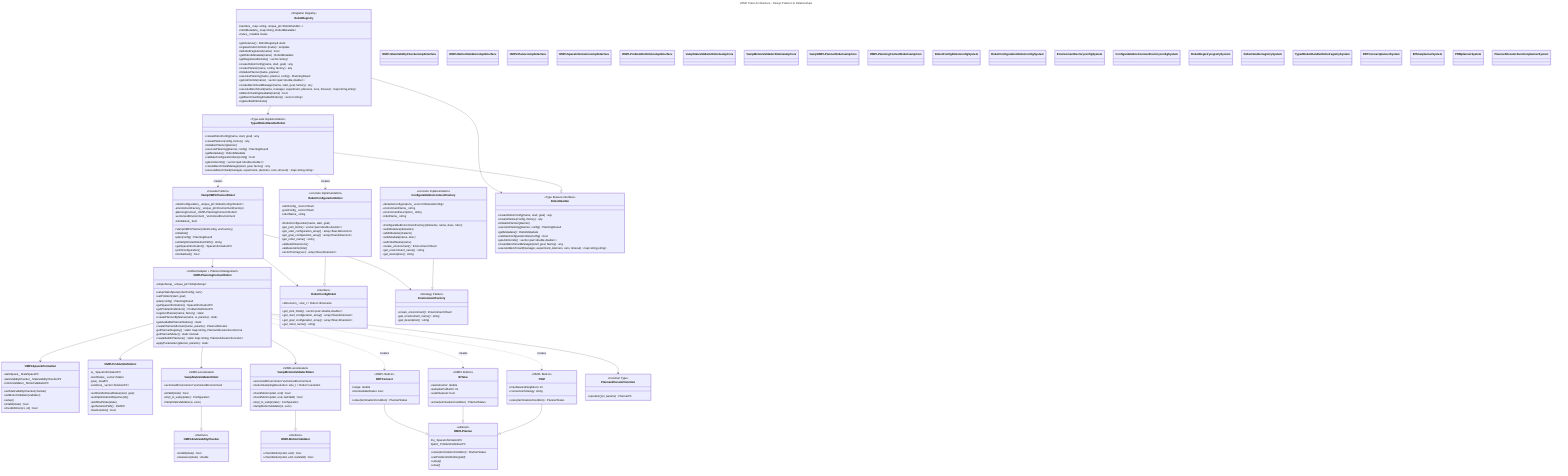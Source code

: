 ---
title: "VAMP Class Architecture - Design Patterns & Relationships"
---
classDiagram
    %% OMPL Foundation Interfaces
    class OMPLStateValidityChecker {
        <<interface>>
        +isValid(state) bool*
        +clearance(state) double
    }
    
    class OMPLMotionValidator {
        <<interface>>
        +checkMotion(start, end) bool*
        +checkMotion(start, end, lastValid) bool*
    }
    
    class OMPLPlanner {
        <<abstract>>
        +solve(terminationCondition) PlannerStatus*
        +setProblemDefinition(pdef)*
        +setup()*
        +clear()*
        #si_ SpaceInformationPtr
        #pdef_ ProblemDefinitionPtr
    }
    
    class OMPLSpaceInformation {
        +setStateValidityChecker(checker)
        +setMotionValidator(validator)
        +setup()
        +isValid(state) bool
        +checkMotion(s1, s2) bool
        -stateSpace_ StateSpacePtr
        -stateValidityChecker_ StateValidityCheckerPtr
        -motionValidator_ MotionValidatorPtr
    }
    
    class OMPLProblemDefinition {
        +setStartAndGoalStates(start, goal)
        +setOptimizationObjective(obj)
        +addStartState(state)
        +getSolutionPath() PathPtr
        +hasSolution() bool
        -si_ SpaceInformationPtr
        -startStates_ vector~State~
        -goal_ GoalPtr
        -solutions_ vector~SolutionPtr~
    }
    
    %% VAMP Core Integration Classes
    class VampStateValidatorRobot {
        <<SIMD-accelerated>>
        -vectorizedEnvironment VectorizedEnvironment
        +isValid(state) bool
        -ompl_to_vamp(state) Configuration
        +VampStateValidator(si, venv)
    }
    
    class VampMotionValidatorRobot {
        <<SIMD-accelerated>>
        -vectorizedEnvironment VectorizedEnvironment
        +checkMotion(start, end) bool
        +checkMotion(start, end, lastValid) bool
        -ompl_to_vamp(state) Configuration
        +VampMotionValidator(si, venv)
        +motionSamplingResolution: size_t = Robot::resolution
    }
    
    class VampOMPLPlannerRobot {
        <<Facade Pattern>>
        -robotConfiguration_ unique_ptr~RobotConfig~Robot~~
        -environmentFactory_ unique_ptr~EnvironmentFactory~
        -planningContext_ OMPLPlanningContext~Robot~
        -vectorizedEnvironment_ VectorizedEnvironment
        -isInitialized_ bool
        +VampOMPLPlanner(robotConfig, envFactory)
        +initialize()
        +plan(config) PlanningResult
        +writeOptimizedSolutionPath() string
        +getSpaceInformation() SpaceInformationPtr
        +printConfiguration()
        +isInitialized() bool
    }
    
    class OMPLPlanningContextRobot {
        <<Unified Adapter + Planner Management>>
        -simpleSetup_ unique_ptr~SimpleSetup~
        +setupStateSpace(robotConfig, venv)
        +setProblem(start, goal)
        +plan(config) PlanningResult
        +getSpaceInformation() SpaceInformationPtr
        +getProblemDefinition() ProblemDefinitionPtr
        +registerPlanner(name, factory) static
        +createPlannerByName(name, si, params) static
        +getAvailablePlannerNames() static
        -createPlannerAllocator(name, params) PlannerAllocator
        -getPlannerRegistry() static map~string, PlannerAllocatorFunction~&
        -getPlannerMutex() static mutex&
        -createBuiltInPlanners() static map~string, PlannerAllocatorFunction~
        -applyParameters(planner, params) static
    }
    
    %% Configuration System Hierarchy
    class RobotConfigRobot {
        <<interface>>
        +get_joint_limits() vector~pair~double,double~~*
        +get_start_configuration_array() array~float,dimension~*
        +get_goal_configuration_array() array~float,dimension~*
        +get_robot_name() string*
        +dimension_: size_t = Robot::dimension
    }
    
    class RobotConfigurationRobot {
        <<concrete implementation>>
        -startConfig_ vector~float~
        -goalConfig_ vector~float~
        -robotName_ string
        +RobotConfiguration(name, start, goal)
        +get_joint_limits() vector~pair~double,double~~
        +get_start_configuration_array() array~float,dimension~
        +get_goal_configuration_array() array~float,dimension~
        +get_robot_name() string
        -validateDimensions()
        -validateJointLimits()
        -vectorToArray(vec) array~float,dimension~
    }
    
    class EnvironmentFactory {
        <<Strategy Pattern>>
        +create_environment() Environment~float~*
        +get_environment_name() string*
        +get_description() string*
    }
    
    class ConfigurableEnvironmentFactory {
        <<concrete implementation>>
        -obstacleConfigurations_ vector~ObstacleConfig~
        -environmentName_ string
        -environmentDescription_ string
        -robotName_ string
        +ConfigurableEnvironmentFactory(obstacles, name, desc, robot)
        +setObstacles(obstacles)
        +addObstacle(obstacle)
        +setMetadata(name, desc)
        +setRobotName(name)
        +create_environment() Environment~float~
        +get_environment_name() string
        +get_description() string
    }
    
    %% Registry System Architecture
    class RobotRegistry {
        <<Singleton Registry>>
        -handlers_ map~string, unique_ptr~RobotHandler~~
        -robotMetadata_ map~string, RobotMetadata~
        -mutex_ mutable mutex
        +getInstance() RobotRegistry& static
        +registerRobot~Robot~(name) template
        +isRobotRegistered(name) bool
        +getRobotMetadata(name) RobotMetadata
        +getRegisteredRobots() vector~string~
        +createRobotConfig(name, start, goal) any
        +createPlanner(name, config, factory) any
        +initializePlanner(name, planner)
        +executePlanning(name, planner, config) PlanningResult
        +getJointLimits(name) vector~pair~double,double~~
        +createBenchmarkManager(name, start, goal, factory) any
        +executeBenchmark(name, manager, experiment, planners, runs, timeout) map~string,string~
        +isBenchmarkingAvailable(name) bool
        +getBenchmarkingEnabledRobots() vector~string~
        -registerBuiltInRobots()
    }
    
    class RobotHandler {
        <<Type Erasure Interface>>
        +createRobotConfig(name, start, goal) any*
        +createPlanner(config, factory) any*
        +initializePlanner(planner)*
        +executePlanning(planner, config) PlanningResult*
        +getMetadata() RobotMetadata*
        +validateConfigurationSize(config) bool*
        +getJointLimits() vector~pair~double,double~~*
        +createBenchmarkManager(start, goal, factory) any*
        +executeBenchmark(manager, experiment, planners, runs, timeout) map~string,string~*
    }
    
    class TypedRobotHandlerRobot {
        <<Type-safe Implementation>>
        +createRobotConfig(name, start, goal) any
        +createPlanner(config, factory) any
        +initializePlanner(planner)
        +executePlanning(planner, config) PlanningResult
        +getMetadata() RobotMetadata
        +validateConfigurationSize(config) bool
        +getJointLimits() vector~pair~double,double~~
        +createBenchmarkManager(start, goal, factory) any
        +executeBenchmark(manager, experiment, planners, runs, timeout) map~string,string~
    }
    
    %% OMPL Built-in Planners
    class RRTConnect {
        <<OMPL Built-in>>
        +solve(terminationCondition) PlannerStatus
        +range: double
        +intermediateStates: bool
    }
    
    class BITstar {
        <<OMPL Built-in>>
        +solve(terminationCondition) PlannerStatus
        +rewireFactor: double
        +samplesPerBatch: int
        +useKNearest: bool
    }
    
    class PRM {
        <<OMPL Built-in>>
        +solve(terminationCondition) PlannerStatus
        +maxNearestNeighbors: int
        +connectionStrategy: string
    }
    
    %% Planner Factory Function Type
    class PlannerAllocatorFunction {
        <<Function Type>>
        +operator()(si, params) PlannerPtr
    }
    
    %% Relationships
    
    %% OMPL Foundation
    VampStateValidatorRobot --|> OMPLStateValidityChecker
    VampMotionValidatorRobot --|> OMPLMotionValidator
    RRTConnect --|> OMPLPlanner
    BITstar --|> OMPLPlanner
    PRM --|> OMPLPlanner
    
    %% Core Integration
    VampOMPLPlannerRobot --> OMPLPlanningContextRobot
    VampOMPLPlannerRobot --> RobotConfigRobot
    VampOMPLPlannerRobot --> EnvironmentFactory
    
    OMPLPlanningContextRobot --> OMPLSpaceInformation
    OMPLPlanningContextRobot --> OMPLProblemDefinition
    OMPLPlanningContextRobot --> VampStateValidatorRobot
    OMPLPlanningContextRobot --> VampMotionValidatorRobot
    
    %% Integrated Planner Management (no separate registry)
    OMPLPlanningContextRobot --> PlannerAllocatorFunction
    OMPLPlanningContextRobot ..> RRTConnect : creates
    OMPLPlanningContextRobot ..> BITstar : creates
    OMPLPlanningContextRobot ..> PRM : creates
    
    %% Configuration System
    RobotConfigurationRobot --|> RobotConfigRobot
    ConfigurableEnvironmentFactory --|> EnvironmentFactory
    
    %% Registry System
    RobotRegistry --> RobotHandler
    TypedRobotHandlerRobot --|> RobotHandler
    RobotRegistry --> TypedRobotHandlerRobot
    
    %% Usage Dependencies
    TypedRobotHandlerRobot ..> VampOMPLPlannerRobot : creates
    TypedRobotHandlerRobot ..> RobotConfigurationRobot : creates
    
    %% Styling
    classDef omplInterface fill:#e3f2fd,stroke:#1976d2,stroke-width:2px
    classDef vampCore fill:#fce4ec,stroke:#c2185b,stroke-width:2px
    classDef configSystem fill:#e8f5e8,stroke:#388e3c,stroke-width:2px
    classDef registrySystem fill:#fff3e0,stroke:#f57c00,stroke-width:2px
    classDef plannerSystem fill:#f3e5f5,stroke:#7b1fa2,stroke-width:2px
    
    class OMPLStateValidityChecker omplInterface
    class OMPLMotionValidator omplInterface
    class OMPLPlanner omplInterface
    class OMPLSpaceInformation omplInterface
    class OMPLProblemDefinition omplInterface
    
    class VampStateValidatorRobot vampCore
    class VampMotionValidatorRobot vampCore
    class VampOMPLPlannerRobot vampCore
    class OMPLPlanningContextRobot vampCore
    
    class RobotConfigRobot configSystem
    class RobotConfigurationRobot configSystem
    class EnvironmentFactory configSystem
    class ConfigurableEnvironmentFactory configSystem
    
    class RobotRegistry registrySystem
    class RobotHandler registrySystem
    class TypedRobotHandlerRobot registrySystem
    
    class RRTConnect plannerSystem
    class BITstar plannerSystem
    class PRM plannerSystem
    class PlannerAllocatorFunction plannerSystem